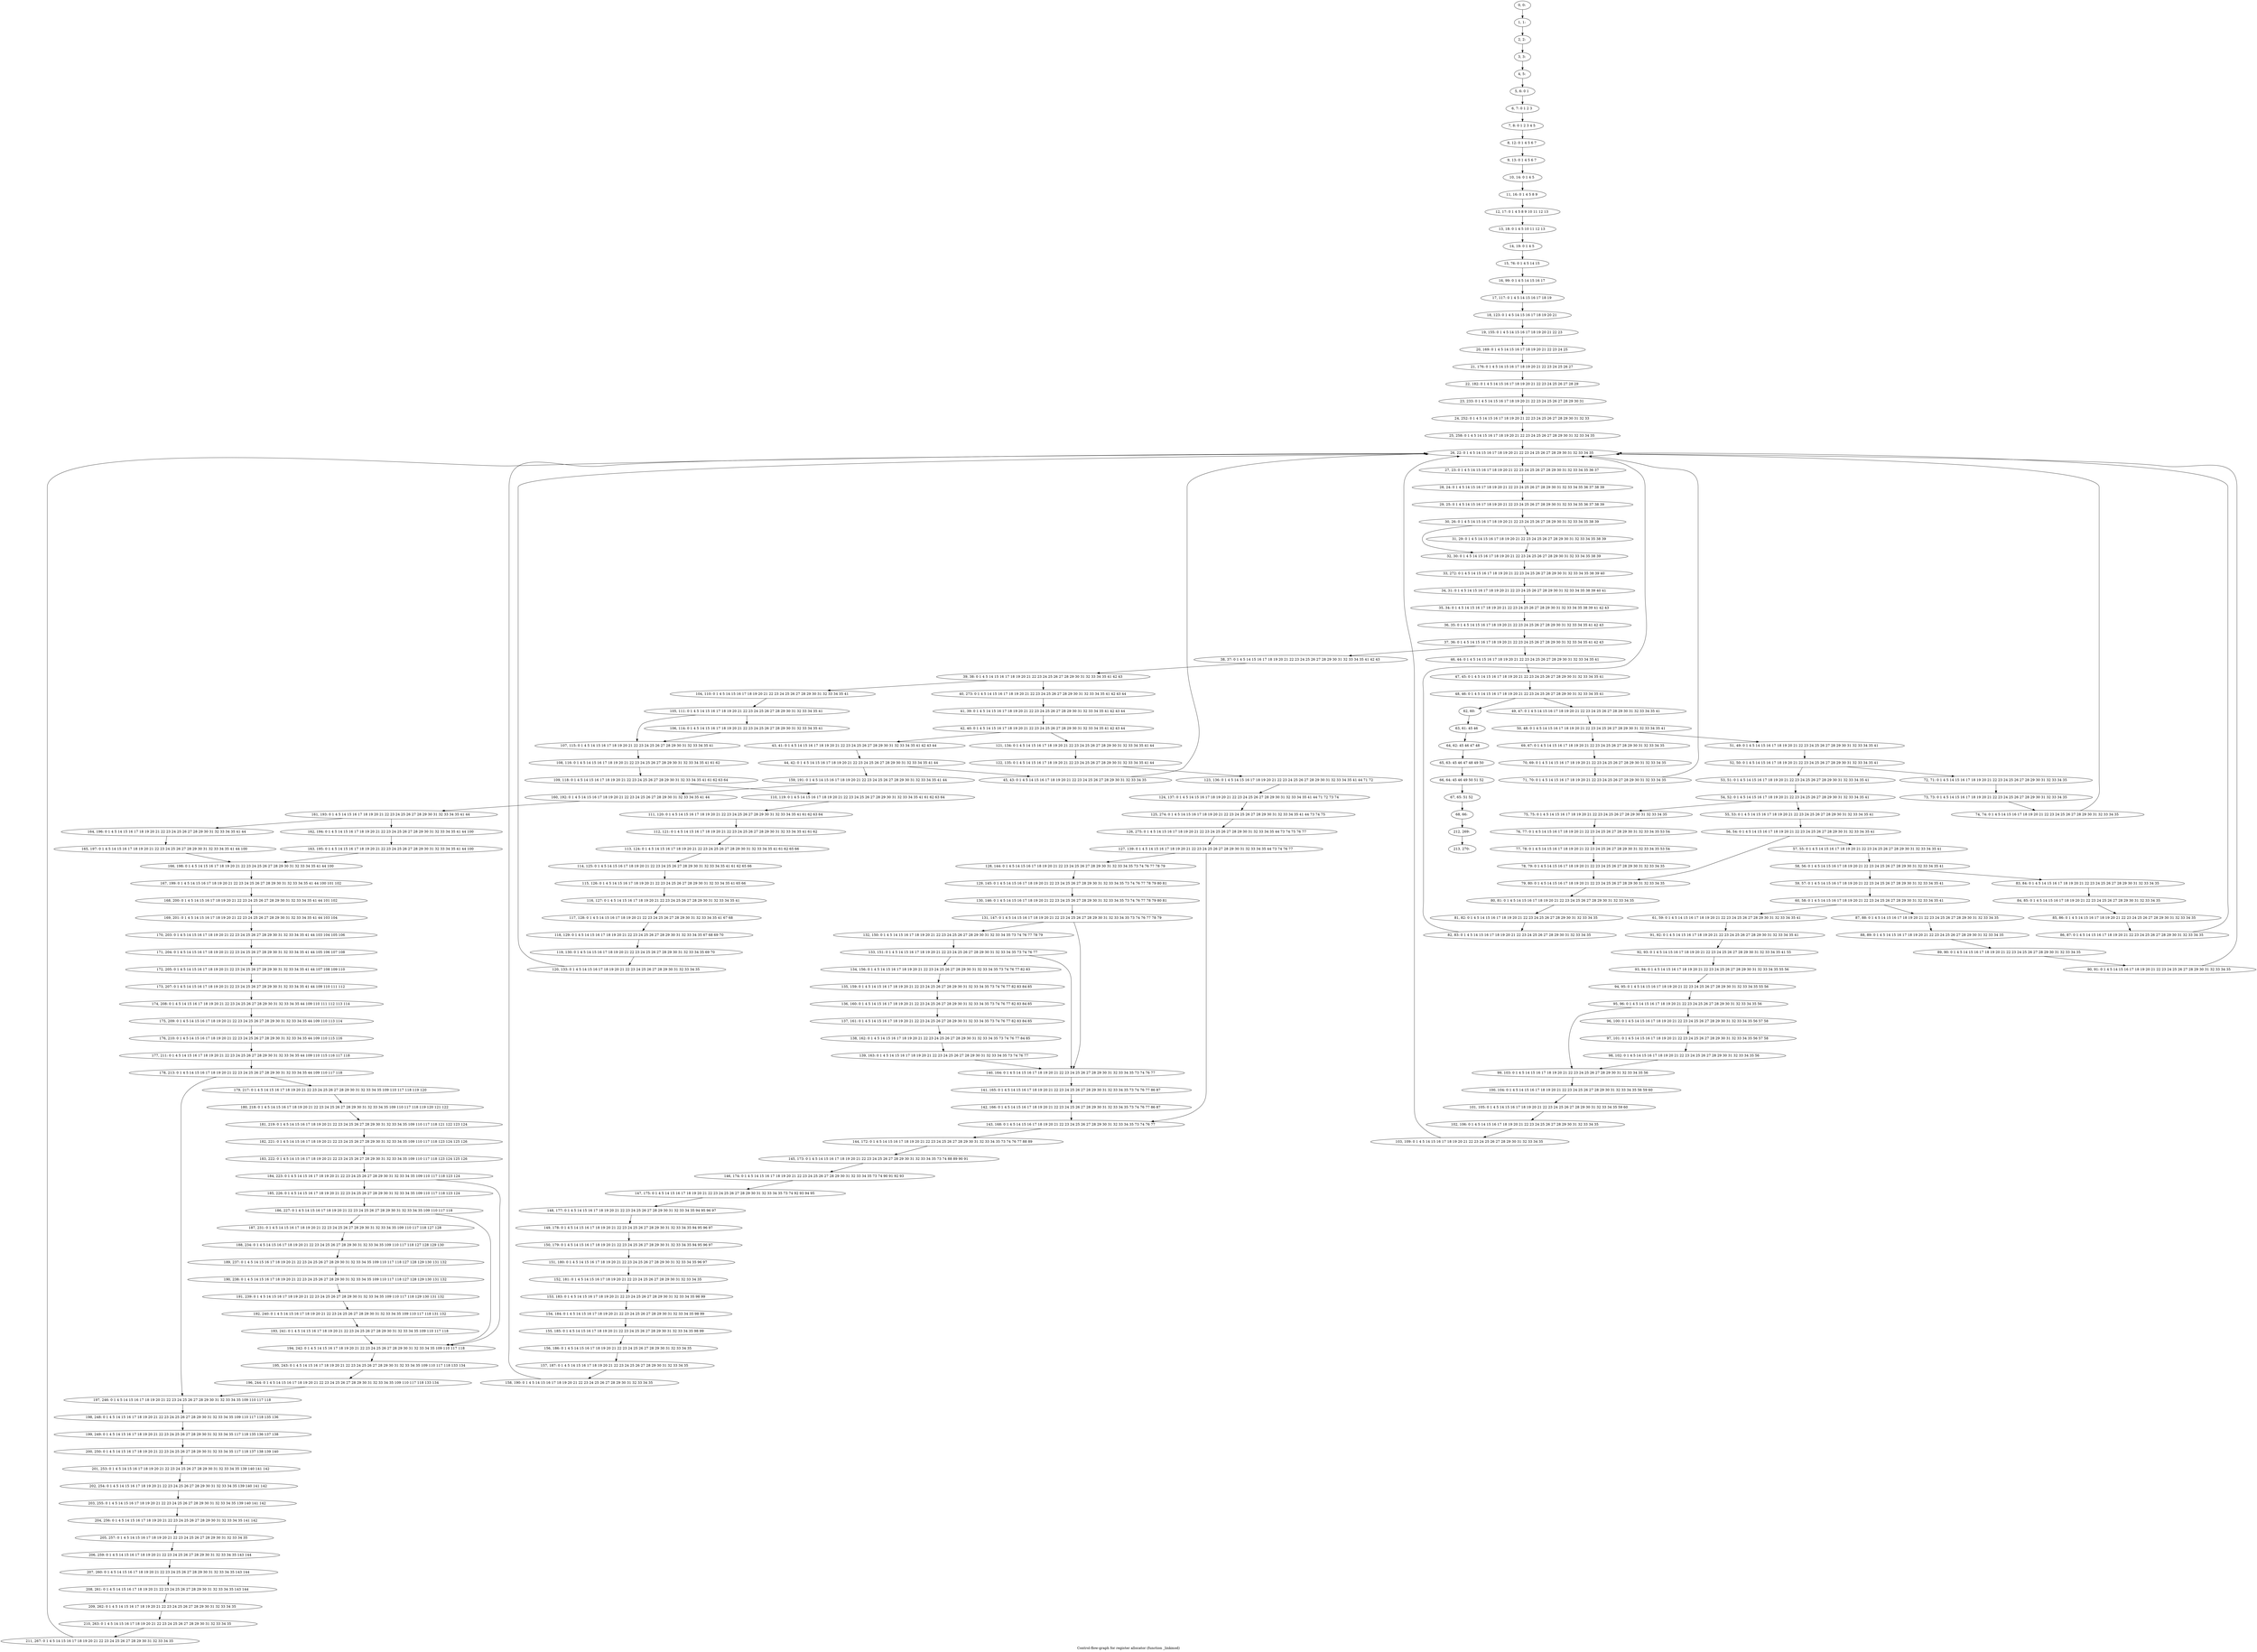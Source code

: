 digraph G {
graph [label="Control-flow-graph for register allocator (function _linkmod)"]
0[label="0, 0: "];
1[label="1, 1: "];
2[label="2, 2: "];
3[label="3, 3: "];
4[label="4, 5: "];
5[label="5, 6: 0 1 "];
6[label="6, 7: 0 1 2 3 "];
7[label="7, 8: 0 1 2 3 4 5 "];
8[label="8, 12: 0 1 4 5 6 7 "];
9[label="9, 13: 0 1 4 5 6 7 "];
10[label="10, 14: 0 1 4 5 "];
11[label="11, 16: 0 1 4 5 8 9 "];
12[label="12, 17: 0 1 4 5 8 9 10 11 12 13 "];
13[label="13, 18: 0 1 4 5 10 11 12 13 "];
14[label="14, 19: 0 1 4 5 "];
15[label="15, 76: 0 1 4 5 14 15 "];
16[label="16, 99: 0 1 4 5 14 15 16 17 "];
17[label="17, 117: 0 1 4 5 14 15 16 17 18 19 "];
18[label="18, 123: 0 1 4 5 14 15 16 17 18 19 20 21 "];
19[label="19, 155: 0 1 4 5 14 15 16 17 18 19 20 21 22 23 "];
20[label="20, 169: 0 1 4 5 14 15 16 17 18 19 20 21 22 23 24 25 "];
21[label="21, 176: 0 1 4 5 14 15 16 17 18 19 20 21 22 23 24 25 26 27 "];
22[label="22, 182: 0 1 4 5 14 15 16 17 18 19 20 21 22 23 24 25 26 27 28 29 "];
23[label="23, 233: 0 1 4 5 14 15 16 17 18 19 20 21 22 23 24 25 26 27 28 29 30 31 "];
24[label="24, 252: 0 1 4 5 14 15 16 17 18 19 20 21 22 23 24 25 26 27 28 29 30 31 32 33 "];
25[label="25, 258: 0 1 4 5 14 15 16 17 18 19 20 21 22 23 24 25 26 27 28 29 30 31 32 33 34 35 "];
26[label="26, 22: 0 1 4 5 14 15 16 17 18 19 20 21 22 23 24 25 26 27 28 29 30 31 32 33 34 35 "];
27[label="27, 23: 0 1 4 5 14 15 16 17 18 19 20 21 22 23 24 25 26 27 28 29 30 31 32 33 34 35 36 37 "];
28[label="28, 24: 0 1 4 5 14 15 16 17 18 19 20 21 22 23 24 25 26 27 28 29 30 31 32 33 34 35 36 37 38 39 "];
29[label="29, 25: 0 1 4 5 14 15 16 17 18 19 20 21 22 23 24 25 26 27 28 29 30 31 32 33 34 35 36 37 38 39 "];
30[label="30, 26: 0 1 4 5 14 15 16 17 18 19 20 21 22 23 24 25 26 27 28 29 30 31 32 33 34 35 38 39 "];
31[label="31, 29: 0 1 4 5 14 15 16 17 18 19 20 21 22 23 24 25 26 27 28 29 30 31 32 33 34 35 38 39 "];
32[label="32, 30: 0 1 4 5 14 15 16 17 18 19 20 21 22 23 24 25 26 27 28 29 30 31 32 33 34 35 38 39 "];
33[label="33, 272: 0 1 4 5 14 15 16 17 18 19 20 21 22 23 24 25 26 27 28 29 30 31 32 33 34 35 38 39 40 "];
34[label="34, 31: 0 1 4 5 14 15 16 17 18 19 20 21 22 23 24 25 26 27 28 29 30 31 32 33 34 35 38 39 40 41 "];
35[label="35, 34: 0 1 4 5 14 15 16 17 18 19 20 21 22 23 24 25 26 27 28 29 30 31 32 33 34 35 38 39 41 42 43 "];
36[label="36, 35: 0 1 4 5 14 15 16 17 18 19 20 21 22 23 24 25 26 27 28 29 30 31 32 33 34 35 41 42 43 "];
37[label="37, 36: 0 1 4 5 14 15 16 17 18 19 20 21 22 23 24 25 26 27 28 29 30 31 32 33 34 35 41 42 43 "];
38[label="38, 37: 0 1 4 5 14 15 16 17 18 19 20 21 22 23 24 25 26 27 28 29 30 31 32 33 34 35 41 42 43 "];
39[label="39, 38: 0 1 4 5 14 15 16 17 18 19 20 21 22 23 24 25 26 27 28 29 30 31 32 33 34 35 41 42 43 "];
40[label="40, 273: 0 1 4 5 14 15 16 17 18 19 20 21 22 23 24 25 26 27 28 29 30 31 32 33 34 35 41 42 43 44 "];
41[label="41, 39: 0 1 4 5 14 15 16 17 18 19 20 21 22 23 24 25 26 27 28 29 30 31 32 33 34 35 41 42 43 44 "];
42[label="42, 40: 0 1 4 5 14 15 16 17 18 19 20 21 22 23 24 25 26 27 28 29 30 31 32 33 34 35 41 42 43 44 "];
43[label="43, 41: 0 1 4 5 14 15 16 17 18 19 20 21 22 23 24 25 26 27 28 29 30 31 32 33 34 35 41 42 43 44 "];
44[label="44, 42: 0 1 4 5 14 15 16 17 18 19 20 21 22 23 24 25 26 27 28 29 30 31 32 33 34 35 41 44 "];
45[label="45, 43: 0 1 4 5 14 15 16 17 18 19 20 21 22 23 24 25 26 27 28 29 30 31 32 33 34 35 "];
46[label="46, 44: 0 1 4 5 14 15 16 17 18 19 20 21 22 23 24 25 26 27 28 29 30 31 32 33 34 35 41 "];
47[label="47, 45: 0 1 4 5 14 15 16 17 18 19 20 21 22 23 24 25 26 27 28 29 30 31 32 33 34 35 41 "];
48[label="48, 46: 0 1 4 5 14 15 16 17 18 19 20 21 22 23 24 25 26 27 28 29 30 31 32 33 34 35 41 "];
49[label="49, 47: 0 1 4 5 14 15 16 17 18 19 20 21 22 23 24 25 26 27 28 29 30 31 32 33 34 35 41 "];
50[label="50, 48: 0 1 4 5 14 15 16 17 18 19 20 21 22 23 24 25 26 27 28 29 30 31 32 33 34 35 41 "];
51[label="51, 49: 0 1 4 5 14 15 16 17 18 19 20 21 22 23 24 25 26 27 28 29 30 31 32 33 34 35 41 "];
52[label="52, 50: 0 1 4 5 14 15 16 17 18 19 20 21 22 23 24 25 26 27 28 29 30 31 32 33 34 35 41 "];
53[label="53, 51: 0 1 4 5 14 15 16 17 18 19 20 21 22 23 24 25 26 27 28 29 30 31 32 33 34 35 41 "];
54[label="54, 52: 0 1 4 5 14 15 16 17 18 19 20 21 22 23 24 25 26 27 28 29 30 31 32 33 34 35 41 "];
55[label="55, 53: 0 1 4 5 14 15 16 17 18 19 20 21 22 23 24 25 26 27 28 29 30 31 32 33 34 35 41 "];
56[label="56, 54: 0 1 4 5 14 15 16 17 18 19 20 21 22 23 24 25 26 27 28 29 30 31 32 33 34 35 41 "];
57[label="57, 55: 0 1 4 5 14 15 16 17 18 19 20 21 22 23 24 25 26 27 28 29 30 31 32 33 34 35 41 "];
58[label="58, 56: 0 1 4 5 14 15 16 17 18 19 20 21 22 23 24 25 26 27 28 29 30 31 32 33 34 35 41 "];
59[label="59, 57: 0 1 4 5 14 15 16 17 18 19 20 21 22 23 24 25 26 27 28 29 30 31 32 33 34 35 41 "];
60[label="60, 58: 0 1 4 5 14 15 16 17 18 19 20 21 22 23 24 25 26 27 28 29 30 31 32 33 34 35 41 "];
61[label="61, 59: 0 1 4 5 14 15 16 17 18 19 20 21 22 23 24 25 26 27 28 29 30 31 32 33 34 35 41 "];
62[label="62, 60: "];
63[label="63, 61: 45 46 "];
64[label="64, 62: 45 46 47 48 "];
65[label="65, 63: 45 46 47 48 49 50 "];
66[label="66, 64: 45 46 49 50 51 52 "];
67[label="67, 65: 51 52 "];
68[label="68, 66: "];
69[label="69, 67: 0 1 4 5 14 15 16 17 18 19 20 21 22 23 24 25 26 27 28 29 30 31 32 33 34 35 "];
70[label="70, 69: 0 1 4 5 14 15 16 17 18 19 20 21 22 23 24 25 26 27 28 29 30 31 32 33 34 35 "];
71[label="71, 70: 0 1 4 5 14 15 16 17 18 19 20 21 22 23 24 25 26 27 28 29 30 31 32 33 34 35 "];
72[label="72, 71: 0 1 4 5 14 15 16 17 18 19 20 21 22 23 24 25 26 27 28 29 30 31 32 33 34 35 "];
73[label="73, 73: 0 1 4 5 14 15 16 17 18 19 20 21 22 23 24 25 26 27 28 29 30 31 32 33 34 35 "];
74[label="74, 74: 0 1 4 5 14 15 16 17 18 19 20 21 22 23 24 25 26 27 28 29 30 31 32 33 34 35 "];
75[label="75, 75: 0 1 4 5 14 15 16 17 18 19 20 21 22 23 24 25 26 27 28 29 30 31 32 33 34 35 "];
76[label="76, 77: 0 1 4 5 14 15 16 17 18 19 20 21 22 23 24 25 26 27 28 29 30 31 32 33 34 35 53 54 "];
77[label="77, 78: 0 1 4 5 14 15 16 17 18 19 20 21 22 23 24 25 26 27 28 29 30 31 32 33 34 35 53 54 "];
78[label="78, 79: 0 1 4 5 14 15 16 17 18 19 20 21 22 23 24 25 26 27 28 29 30 31 32 33 34 35 "];
79[label="79, 80: 0 1 4 5 14 15 16 17 18 19 20 21 22 23 24 25 26 27 28 29 30 31 32 33 34 35 "];
80[label="80, 81: 0 1 4 5 14 15 16 17 18 19 20 21 22 23 24 25 26 27 28 29 30 31 32 33 34 35 "];
81[label="81, 82: 0 1 4 5 14 15 16 17 18 19 20 21 22 23 24 25 26 27 28 29 30 31 32 33 34 35 "];
82[label="82, 83: 0 1 4 5 14 15 16 17 18 19 20 21 22 23 24 25 26 27 28 29 30 31 32 33 34 35 "];
83[label="83, 84: 0 1 4 5 14 15 16 17 18 19 20 21 22 23 24 25 26 27 28 29 30 31 32 33 34 35 "];
84[label="84, 85: 0 1 4 5 14 15 16 17 18 19 20 21 22 23 24 25 26 27 28 29 30 31 32 33 34 35 "];
85[label="85, 86: 0 1 4 5 14 15 16 17 18 19 20 21 22 23 24 25 26 27 28 29 30 31 32 33 34 35 "];
86[label="86, 87: 0 1 4 5 14 15 16 17 18 19 20 21 22 23 24 25 26 27 28 29 30 31 32 33 34 35 "];
87[label="87, 88: 0 1 4 5 14 15 16 17 18 19 20 21 22 23 24 25 26 27 28 29 30 31 32 33 34 35 "];
88[label="88, 89: 0 1 4 5 14 15 16 17 18 19 20 21 22 23 24 25 26 27 28 29 30 31 32 33 34 35 "];
89[label="89, 90: 0 1 4 5 14 15 16 17 18 19 20 21 22 23 24 25 26 27 28 29 30 31 32 33 34 35 "];
90[label="90, 91: 0 1 4 5 14 15 16 17 18 19 20 21 22 23 24 25 26 27 28 29 30 31 32 33 34 35 "];
91[label="91, 92: 0 1 4 5 14 15 16 17 18 19 20 21 22 23 24 25 26 27 28 29 30 31 32 33 34 35 41 "];
92[label="92, 93: 0 1 4 5 14 15 16 17 18 19 20 21 22 23 24 25 26 27 28 29 30 31 32 33 34 35 41 55 "];
93[label="93, 94: 0 1 4 5 14 15 16 17 18 19 20 21 22 23 24 25 26 27 28 29 30 31 32 33 34 35 55 56 "];
94[label="94, 95: 0 1 4 5 14 15 16 17 18 19 20 21 22 23 24 25 26 27 28 29 30 31 32 33 34 35 55 56 "];
95[label="95, 96: 0 1 4 5 14 15 16 17 18 19 20 21 22 23 24 25 26 27 28 29 30 31 32 33 34 35 56 "];
96[label="96, 100: 0 1 4 5 14 15 16 17 18 19 20 21 22 23 24 25 26 27 28 29 30 31 32 33 34 35 56 57 58 "];
97[label="97, 101: 0 1 4 5 14 15 16 17 18 19 20 21 22 23 24 25 26 27 28 29 30 31 32 33 34 35 56 57 58 "];
98[label="98, 102: 0 1 4 5 14 15 16 17 18 19 20 21 22 23 24 25 26 27 28 29 30 31 32 33 34 35 56 "];
99[label="99, 103: 0 1 4 5 14 15 16 17 18 19 20 21 22 23 24 25 26 27 28 29 30 31 32 33 34 35 56 "];
100[label="100, 104: 0 1 4 5 14 15 16 17 18 19 20 21 22 23 24 25 26 27 28 29 30 31 32 33 34 35 56 59 60 "];
101[label="101, 105: 0 1 4 5 14 15 16 17 18 19 20 21 22 23 24 25 26 27 28 29 30 31 32 33 34 35 59 60 "];
102[label="102, 106: 0 1 4 5 14 15 16 17 18 19 20 21 22 23 24 25 26 27 28 29 30 31 32 33 34 35 "];
103[label="103, 109: 0 1 4 5 14 15 16 17 18 19 20 21 22 23 24 25 26 27 28 29 30 31 32 33 34 35 "];
104[label="104, 110: 0 1 4 5 14 15 16 17 18 19 20 21 22 23 24 25 26 27 28 29 30 31 32 33 34 35 41 "];
105[label="105, 111: 0 1 4 5 14 15 16 17 18 19 20 21 22 23 24 25 26 27 28 29 30 31 32 33 34 35 41 "];
106[label="106, 114: 0 1 4 5 14 15 16 17 18 19 20 21 22 23 24 25 26 27 28 29 30 31 32 33 34 35 41 "];
107[label="107, 115: 0 1 4 5 14 15 16 17 18 19 20 21 22 23 24 25 26 27 28 29 30 31 32 33 34 35 41 "];
108[label="108, 116: 0 1 4 5 14 15 16 17 18 19 20 21 22 23 24 25 26 27 28 29 30 31 32 33 34 35 41 61 62 "];
109[label="109, 118: 0 1 4 5 14 15 16 17 18 19 20 21 22 23 24 25 26 27 28 29 30 31 32 33 34 35 41 61 62 63 64 "];
110[label="110, 119: 0 1 4 5 14 15 16 17 18 19 20 21 22 23 24 25 26 27 28 29 30 31 32 33 34 35 41 61 62 63 64 "];
111[label="111, 120: 0 1 4 5 14 15 16 17 18 19 20 21 22 23 24 25 26 27 28 29 30 31 32 33 34 35 41 61 62 63 64 "];
112[label="112, 121: 0 1 4 5 14 15 16 17 18 19 20 21 22 23 24 25 26 27 28 29 30 31 32 33 34 35 41 61 62 "];
113[label="113, 124: 0 1 4 5 14 15 16 17 18 19 20 21 22 23 24 25 26 27 28 29 30 31 32 33 34 35 41 61 62 65 66 "];
114[label="114, 125: 0 1 4 5 14 15 16 17 18 19 20 21 22 23 24 25 26 27 28 29 30 31 32 33 34 35 41 61 62 65 66 "];
115[label="115, 126: 0 1 4 5 14 15 16 17 18 19 20 21 22 23 24 25 26 27 28 29 30 31 32 33 34 35 41 65 66 "];
116[label="116, 127: 0 1 4 5 14 15 16 17 18 19 20 21 22 23 24 25 26 27 28 29 30 31 32 33 34 35 41 "];
117[label="117, 128: 0 1 4 5 14 15 16 17 18 19 20 21 22 23 24 25 26 27 28 29 30 31 32 33 34 35 41 67 68 "];
118[label="118, 129: 0 1 4 5 14 15 16 17 18 19 20 21 22 23 24 25 26 27 28 29 30 31 32 33 34 35 67 68 69 70 "];
119[label="119, 130: 0 1 4 5 14 15 16 17 18 19 20 21 22 23 24 25 26 27 28 29 30 31 32 33 34 35 69 70 "];
120[label="120, 133: 0 1 4 5 14 15 16 17 18 19 20 21 22 23 24 25 26 27 28 29 30 31 32 33 34 35 "];
121[label="121, 134: 0 1 4 5 14 15 16 17 18 19 20 21 22 23 24 25 26 27 28 29 30 31 32 33 34 35 41 44 "];
122[label="122, 135: 0 1 4 5 14 15 16 17 18 19 20 21 22 23 24 25 26 27 28 29 30 31 32 33 34 35 41 44 "];
123[label="123, 136: 0 1 4 5 14 15 16 17 18 19 20 21 22 23 24 25 26 27 28 29 30 31 32 33 34 35 41 44 71 72 "];
124[label="124, 137: 0 1 4 5 14 15 16 17 18 19 20 21 22 23 24 25 26 27 28 29 30 31 32 33 34 35 41 44 71 72 73 74 "];
125[label="125, 274: 0 1 4 5 14 15 16 17 18 19 20 21 22 23 24 25 26 27 28 29 30 31 32 33 34 35 41 44 73 74 75 "];
126[label="126, 275: 0 1 4 5 14 15 16 17 18 19 20 21 22 23 24 25 26 27 28 29 30 31 32 33 34 35 44 73 74 75 76 77 "];
127[label="127, 139: 0 1 4 5 14 15 16 17 18 19 20 21 22 23 24 25 26 27 28 29 30 31 32 33 34 35 44 73 74 76 77 "];
128[label="128, 144: 0 1 4 5 14 15 16 17 18 19 20 21 22 23 24 25 26 27 28 29 30 31 32 33 34 35 73 74 76 77 78 79 "];
129[label="129, 145: 0 1 4 5 14 15 16 17 18 19 20 21 22 23 24 25 26 27 28 29 30 31 32 33 34 35 73 74 76 77 78 79 80 81 "];
130[label="130, 146: 0 1 4 5 14 15 16 17 18 19 20 21 22 23 24 25 26 27 28 29 30 31 32 33 34 35 73 74 76 77 78 79 80 81 "];
131[label="131, 147: 0 1 4 5 14 15 16 17 18 19 20 21 22 23 24 25 26 27 28 29 30 31 32 33 34 35 73 74 76 77 78 79 "];
132[label="132, 150: 0 1 4 5 14 15 16 17 18 19 20 21 22 23 24 25 26 27 28 29 30 31 32 33 34 35 73 74 76 77 78 79 "];
133[label="133, 151: 0 1 4 5 14 15 16 17 18 19 20 21 22 23 24 25 26 27 28 29 30 31 32 33 34 35 73 74 76 77 "];
134[label="134, 156: 0 1 4 5 14 15 16 17 18 19 20 21 22 23 24 25 26 27 28 29 30 31 32 33 34 35 73 74 76 77 82 83 "];
135[label="135, 159: 0 1 4 5 14 15 16 17 18 19 20 21 22 23 24 25 26 27 28 29 30 31 32 33 34 35 73 74 76 77 82 83 84 85 "];
136[label="136, 160: 0 1 4 5 14 15 16 17 18 19 20 21 22 23 24 25 26 27 28 29 30 31 32 33 34 35 73 74 76 77 82 83 84 85 "];
137[label="137, 161: 0 1 4 5 14 15 16 17 18 19 20 21 22 23 24 25 26 27 28 29 30 31 32 33 34 35 73 74 76 77 82 83 84 85 "];
138[label="138, 162: 0 1 4 5 14 15 16 17 18 19 20 21 22 23 24 25 26 27 28 29 30 31 32 33 34 35 73 74 76 77 84 85 "];
139[label="139, 163: 0 1 4 5 14 15 16 17 18 19 20 21 22 23 24 25 26 27 28 29 30 31 32 33 34 35 73 74 76 77 "];
140[label="140, 164: 0 1 4 5 14 15 16 17 18 19 20 21 22 23 24 25 26 27 28 29 30 31 32 33 34 35 73 74 76 77 "];
141[label="141, 165: 0 1 4 5 14 15 16 17 18 19 20 21 22 23 24 25 26 27 28 29 30 31 32 33 34 35 73 74 76 77 86 87 "];
142[label="142, 166: 0 1 4 5 14 15 16 17 18 19 20 21 22 23 24 25 26 27 28 29 30 31 32 33 34 35 73 74 76 77 86 87 "];
143[label="143, 168: 0 1 4 5 14 15 16 17 18 19 20 21 22 23 24 25 26 27 28 29 30 31 32 33 34 35 73 74 76 77 "];
144[label="144, 172: 0 1 4 5 14 15 16 17 18 19 20 21 22 23 24 25 26 27 28 29 30 31 32 33 34 35 73 74 76 77 88 89 "];
145[label="145, 173: 0 1 4 5 14 15 16 17 18 19 20 21 22 23 24 25 26 27 28 29 30 31 32 33 34 35 73 74 88 89 90 91 "];
146[label="146, 174: 0 1 4 5 14 15 16 17 18 19 20 21 22 23 24 25 26 27 28 29 30 31 32 33 34 35 73 74 90 91 92 93 "];
147[label="147, 175: 0 1 4 5 14 15 16 17 18 19 20 21 22 23 24 25 26 27 28 29 30 31 32 33 34 35 73 74 92 93 94 95 "];
148[label="148, 177: 0 1 4 5 14 15 16 17 18 19 20 21 22 23 24 25 26 27 28 29 30 31 32 33 34 35 94 95 96 97 "];
149[label="149, 178: 0 1 4 5 14 15 16 17 18 19 20 21 22 23 24 25 26 27 28 29 30 31 32 33 34 35 94 95 96 97 "];
150[label="150, 179: 0 1 4 5 14 15 16 17 18 19 20 21 22 23 24 25 26 27 28 29 30 31 32 33 34 35 94 95 96 97 "];
151[label="151, 180: 0 1 4 5 14 15 16 17 18 19 20 21 22 23 24 25 26 27 28 29 30 31 32 33 34 35 96 97 "];
152[label="152, 181: 0 1 4 5 14 15 16 17 18 19 20 21 22 23 24 25 26 27 28 29 30 31 32 33 34 35 "];
153[label="153, 183: 0 1 4 5 14 15 16 17 18 19 20 21 22 23 24 25 26 27 28 29 30 31 32 33 34 35 98 99 "];
154[label="154, 184: 0 1 4 5 14 15 16 17 18 19 20 21 22 23 24 25 26 27 28 29 30 31 32 33 34 35 98 99 "];
155[label="155, 185: 0 1 4 5 14 15 16 17 18 19 20 21 22 23 24 25 26 27 28 29 30 31 32 33 34 35 98 99 "];
156[label="156, 186: 0 1 4 5 14 15 16 17 18 19 20 21 22 23 24 25 26 27 28 29 30 31 32 33 34 35 "];
157[label="157, 187: 0 1 4 5 14 15 16 17 18 19 20 21 22 23 24 25 26 27 28 29 30 31 32 33 34 35 "];
158[label="158, 190: 0 1 4 5 14 15 16 17 18 19 20 21 22 23 24 25 26 27 28 29 30 31 32 33 34 35 "];
159[label="159, 191: 0 1 4 5 14 15 16 17 18 19 20 21 22 23 24 25 26 27 28 29 30 31 32 33 34 35 41 44 "];
160[label="160, 192: 0 1 4 5 14 15 16 17 18 19 20 21 22 23 24 25 26 27 28 29 30 31 32 33 34 35 41 44 "];
161[label="161, 193: 0 1 4 5 14 15 16 17 18 19 20 21 22 23 24 25 26 27 28 29 30 31 32 33 34 35 41 44 "];
162[label="162, 194: 0 1 4 5 14 15 16 17 18 19 20 21 22 23 24 25 26 27 28 29 30 31 32 33 34 35 41 44 100 "];
163[label="163, 195: 0 1 4 5 14 15 16 17 18 19 20 21 22 23 24 25 26 27 28 29 30 31 32 33 34 35 41 44 100 "];
164[label="164, 196: 0 1 4 5 14 15 16 17 18 19 20 21 22 23 24 25 26 27 28 29 30 31 32 33 34 35 41 44 "];
165[label="165, 197: 0 1 4 5 14 15 16 17 18 19 20 21 22 23 24 25 26 27 28 29 30 31 32 33 34 35 41 44 100 "];
166[label="166, 198: 0 1 4 5 14 15 16 17 18 19 20 21 22 23 24 25 26 27 28 29 30 31 32 33 34 35 41 44 100 "];
167[label="167, 199: 0 1 4 5 14 15 16 17 18 19 20 21 22 23 24 25 26 27 28 29 30 31 32 33 34 35 41 44 100 101 102 "];
168[label="168, 200: 0 1 4 5 14 15 16 17 18 19 20 21 22 23 24 25 26 27 28 29 30 31 32 33 34 35 41 44 101 102 "];
169[label="169, 201: 0 1 4 5 14 15 16 17 18 19 20 21 22 23 24 25 26 27 28 29 30 31 32 33 34 35 41 44 103 104 "];
170[label="170, 203: 0 1 4 5 14 15 16 17 18 19 20 21 22 23 24 25 26 27 28 29 30 31 32 33 34 35 41 44 103 104 105 106 "];
171[label="171, 204: 0 1 4 5 14 15 16 17 18 19 20 21 22 23 24 25 26 27 28 29 30 31 32 33 34 35 41 44 105 106 107 108 "];
172[label="172, 205: 0 1 4 5 14 15 16 17 18 19 20 21 22 23 24 25 26 27 28 29 30 31 32 33 34 35 41 44 107 108 109 110 "];
173[label="173, 207: 0 1 4 5 14 15 16 17 18 19 20 21 22 23 24 25 26 27 28 29 30 31 32 33 34 35 41 44 109 110 111 112 "];
174[label="174, 208: 0 1 4 5 14 15 16 17 18 19 20 21 22 23 24 25 26 27 28 29 30 31 32 33 34 35 44 109 110 111 112 113 114 "];
175[label="175, 209: 0 1 4 5 14 15 16 17 18 19 20 21 22 23 24 25 26 27 28 29 30 31 32 33 34 35 44 109 110 113 114 "];
176[label="176, 210: 0 1 4 5 14 15 16 17 18 19 20 21 22 23 24 25 26 27 28 29 30 31 32 33 34 35 44 109 110 115 116 "];
177[label="177, 211: 0 1 4 5 14 15 16 17 18 19 20 21 22 23 24 25 26 27 28 29 30 31 32 33 34 35 44 109 110 115 116 117 118 "];
178[label="178, 213: 0 1 4 5 14 15 16 17 18 19 20 21 22 23 24 25 26 27 28 29 30 31 32 33 34 35 44 109 110 117 118 "];
179[label="179, 217: 0 1 4 5 14 15 16 17 18 19 20 21 22 23 24 25 26 27 28 29 30 31 32 33 34 35 109 110 117 118 119 120 "];
180[label="180, 218: 0 1 4 5 14 15 16 17 18 19 20 21 22 23 24 25 26 27 28 29 30 31 32 33 34 35 109 110 117 118 119 120 121 122 "];
181[label="181, 219: 0 1 4 5 14 15 16 17 18 19 20 21 22 23 24 25 26 27 28 29 30 31 32 33 34 35 109 110 117 118 121 122 123 124 "];
182[label="182, 221: 0 1 4 5 14 15 16 17 18 19 20 21 22 23 24 25 26 27 28 29 30 31 32 33 34 35 109 110 117 118 123 124 125 126 "];
183[label="183, 222: 0 1 4 5 14 15 16 17 18 19 20 21 22 23 24 25 26 27 28 29 30 31 32 33 34 35 109 110 117 118 123 124 125 126 "];
184[label="184, 223: 0 1 4 5 14 15 16 17 18 19 20 21 22 23 24 25 26 27 28 29 30 31 32 33 34 35 109 110 117 118 123 124 "];
185[label="185, 226: 0 1 4 5 14 15 16 17 18 19 20 21 22 23 24 25 26 27 28 29 30 31 32 33 34 35 109 110 117 118 123 124 "];
186[label="186, 227: 0 1 4 5 14 15 16 17 18 19 20 21 22 23 24 25 26 27 28 29 30 31 32 33 34 35 109 110 117 118 "];
187[label="187, 231: 0 1 4 5 14 15 16 17 18 19 20 21 22 23 24 25 26 27 28 29 30 31 32 33 34 35 109 110 117 118 127 128 "];
188[label="188, 234: 0 1 4 5 14 15 16 17 18 19 20 21 22 23 24 25 26 27 28 29 30 31 32 33 34 35 109 110 117 118 127 128 129 130 "];
189[label="189, 237: 0 1 4 5 14 15 16 17 18 19 20 21 22 23 24 25 26 27 28 29 30 31 32 33 34 35 109 110 117 118 127 128 129 130 131 132 "];
190[label="190, 238: 0 1 4 5 14 15 16 17 18 19 20 21 22 23 24 25 26 27 28 29 30 31 32 33 34 35 109 110 117 118 127 128 129 130 131 132 "];
191[label="191, 239: 0 1 4 5 14 15 16 17 18 19 20 21 22 23 24 25 26 27 28 29 30 31 32 33 34 35 109 110 117 118 129 130 131 132 "];
192[label="192, 240: 0 1 4 5 14 15 16 17 18 19 20 21 22 23 24 25 26 27 28 29 30 31 32 33 34 35 109 110 117 118 131 132 "];
193[label="193, 241: 0 1 4 5 14 15 16 17 18 19 20 21 22 23 24 25 26 27 28 29 30 31 32 33 34 35 109 110 117 118 "];
194[label="194, 242: 0 1 4 5 14 15 16 17 18 19 20 21 22 23 24 25 26 27 28 29 30 31 32 33 34 35 109 110 117 118 "];
195[label="195, 243: 0 1 4 5 14 15 16 17 18 19 20 21 22 23 24 25 26 27 28 29 30 31 32 33 34 35 109 110 117 118 133 134 "];
196[label="196, 244: 0 1 4 5 14 15 16 17 18 19 20 21 22 23 24 25 26 27 28 29 30 31 32 33 34 35 109 110 117 118 133 134 "];
197[label="197, 246: 0 1 4 5 14 15 16 17 18 19 20 21 22 23 24 25 26 27 28 29 30 31 32 33 34 35 109 110 117 118 "];
198[label="198, 248: 0 1 4 5 14 15 16 17 18 19 20 21 22 23 24 25 26 27 28 29 30 31 32 33 34 35 109 110 117 118 135 136 "];
199[label="199, 249: 0 1 4 5 14 15 16 17 18 19 20 21 22 23 24 25 26 27 28 29 30 31 32 33 34 35 117 118 135 136 137 138 "];
200[label="200, 250: 0 1 4 5 14 15 16 17 18 19 20 21 22 23 24 25 26 27 28 29 30 31 32 33 34 35 117 118 137 138 139 140 "];
201[label="201, 253: 0 1 4 5 14 15 16 17 18 19 20 21 22 23 24 25 26 27 28 29 30 31 32 33 34 35 139 140 141 142 "];
202[label="202, 254: 0 1 4 5 14 15 16 17 18 19 20 21 22 23 24 25 26 27 28 29 30 31 32 33 34 35 139 140 141 142 "];
203[label="203, 255: 0 1 4 5 14 15 16 17 18 19 20 21 22 23 24 25 26 27 28 29 30 31 32 33 34 35 139 140 141 142 "];
204[label="204, 256: 0 1 4 5 14 15 16 17 18 19 20 21 22 23 24 25 26 27 28 29 30 31 32 33 34 35 141 142 "];
205[label="205, 257: 0 1 4 5 14 15 16 17 18 19 20 21 22 23 24 25 26 27 28 29 30 31 32 33 34 35 "];
206[label="206, 259: 0 1 4 5 14 15 16 17 18 19 20 21 22 23 24 25 26 27 28 29 30 31 32 33 34 35 143 144 "];
207[label="207, 260: 0 1 4 5 14 15 16 17 18 19 20 21 22 23 24 25 26 27 28 29 30 31 32 33 34 35 143 144 "];
208[label="208, 261: 0 1 4 5 14 15 16 17 18 19 20 21 22 23 24 25 26 27 28 29 30 31 32 33 34 35 143 144 "];
209[label="209, 262: 0 1 4 5 14 15 16 17 18 19 20 21 22 23 24 25 26 27 28 29 30 31 32 33 34 35 "];
210[label="210, 263: 0 1 4 5 14 15 16 17 18 19 20 21 22 23 24 25 26 27 28 29 30 31 32 33 34 35 "];
211[label="211, 267: 0 1 4 5 14 15 16 17 18 19 20 21 22 23 24 25 26 27 28 29 30 31 32 33 34 35 "];
212[label="212, 269: "];
213[label="213, 270: "];
0->1 ;
1->2 ;
2->3 ;
3->4 ;
4->5 ;
5->6 ;
6->7 ;
7->8 ;
8->9 ;
9->10 ;
10->11 ;
11->12 ;
12->13 ;
13->14 ;
14->15 ;
15->16 ;
16->17 ;
17->18 ;
18->19 ;
19->20 ;
20->21 ;
21->22 ;
22->23 ;
23->24 ;
24->25 ;
25->26 ;
26->27 ;
27->28 ;
28->29 ;
29->30 ;
30->31 ;
30->32 ;
31->32 ;
32->33 ;
33->34 ;
34->35 ;
35->36 ;
36->37 ;
37->38 ;
37->46 ;
38->39 ;
39->40 ;
39->104 ;
40->41 ;
41->42 ;
42->43 ;
42->121 ;
43->44 ;
44->45 ;
44->159 ;
45->26 ;
46->47 ;
47->48 ;
48->49 ;
48->62 ;
49->50 ;
50->51 ;
50->69 ;
51->52 ;
52->53 ;
52->72 ;
53->54 ;
54->55 ;
54->75 ;
55->56 ;
56->57 ;
56->79 ;
57->58 ;
58->59 ;
58->83 ;
59->60 ;
60->61 ;
60->87 ;
61->91 ;
62->63 ;
63->64 ;
64->65 ;
65->66 ;
66->67 ;
67->68 ;
68->212 ;
69->70 ;
70->71 ;
71->26 ;
72->73 ;
73->74 ;
74->26 ;
75->76 ;
76->77 ;
77->78 ;
78->79 ;
79->80 ;
80->81 ;
81->82 ;
82->26 ;
83->84 ;
84->85 ;
85->86 ;
86->26 ;
87->88 ;
88->89 ;
89->90 ;
90->26 ;
91->92 ;
92->93 ;
93->94 ;
94->95 ;
95->96 ;
95->99 ;
96->97 ;
97->98 ;
98->99 ;
99->100 ;
100->101 ;
101->102 ;
102->103 ;
103->26 ;
104->105 ;
105->106 ;
105->107 ;
106->107 ;
107->108 ;
108->109 ;
109->110 ;
110->111 ;
111->112 ;
112->113 ;
113->114 ;
114->115 ;
115->116 ;
116->117 ;
117->118 ;
118->119 ;
119->120 ;
120->26 ;
121->122 ;
122->123 ;
123->124 ;
124->125 ;
125->126 ;
126->127 ;
127->128 ;
127->143 ;
128->129 ;
129->130 ;
130->131 ;
131->132 ;
131->140 ;
132->133 ;
133->134 ;
133->140 ;
134->135 ;
135->136 ;
136->137 ;
137->138 ;
138->139 ;
139->140 ;
140->141 ;
141->142 ;
142->143 ;
143->144 ;
144->145 ;
145->146 ;
146->147 ;
147->148 ;
148->149 ;
149->150 ;
150->151 ;
151->152 ;
152->153 ;
153->154 ;
154->155 ;
155->156 ;
156->157 ;
157->158 ;
158->26 ;
159->160 ;
160->161 ;
161->162 ;
161->164 ;
162->163 ;
163->166 ;
164->165 ;
165->166 ;
166->167 ;
167->168 ;
168->169 ;
169->170 ;
170->171 ;
171->172 ;
172->173 ;
173->174 ;
174->175 ;
175->176 ;
176->177 ;
177->178 ;
178->179 ;
178->197 ;
179->180 ;
180->181 ;
181->182 ;
182->183 ;
183->184 ;
184->185 ;
184->194 ;
185->186 ;
186->187 ;
186->194 ;
187->188 ;
188->189 ;
189->190 ;
190->191 ;
191->192 ;
192->193 ;
193->194 ;
194->195 ;
195->196 ;
196->197 ;
197->198 ;
198->199 ;
199->200 ;
200->201 ;
201->202 ;
202->203 ;
203->204 ;
204->205 ;
205->206 ;
206->207 ;
207->208 ;
208->209 ;
209->210 ;
210->211 ;
211->26 ;
212->213 ;
}
